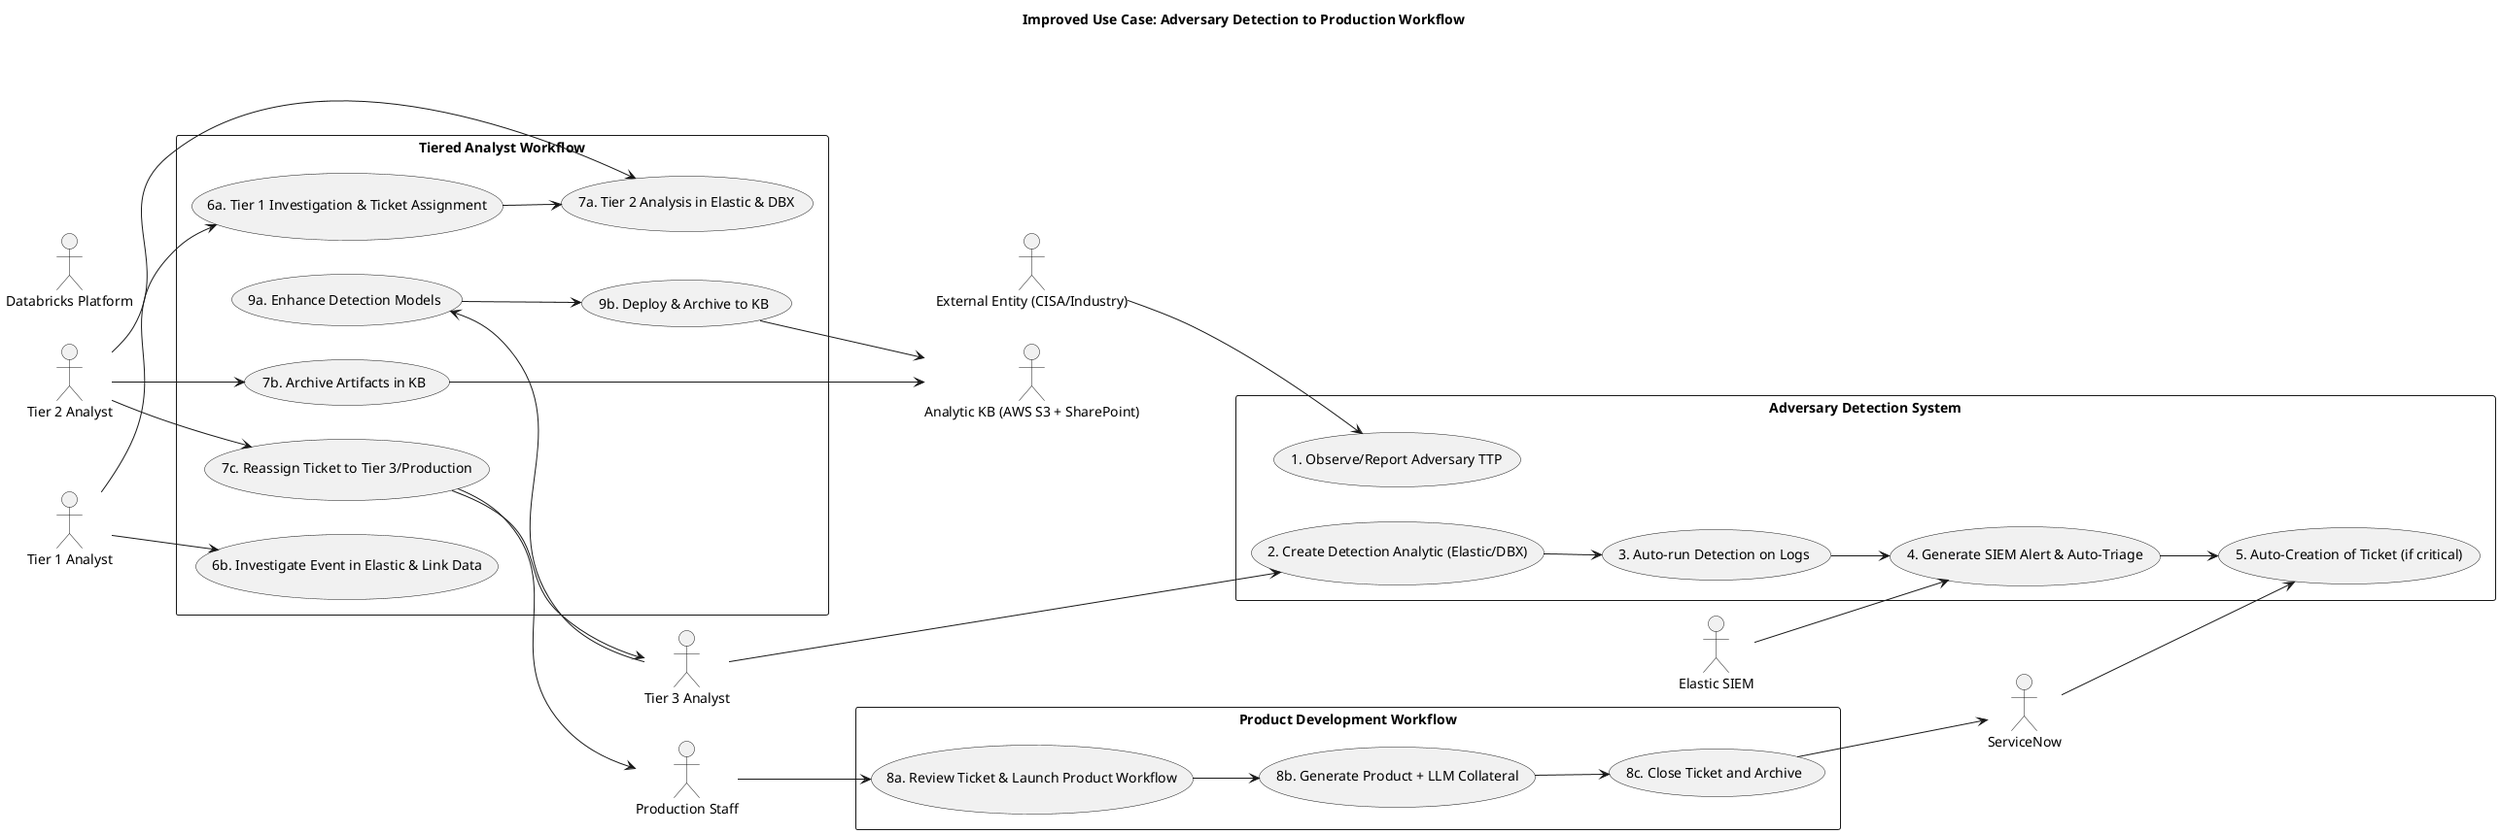 @startuml
	title Improved Use Case: Adversary Detection to Production Workflow
	left to right direction
	
	actor "External Entity (CISA/Industry)" as External
	actor "Tier 3 Analyst" as T3
	actor "Tier 2 Analyst" as T2
	actor "Tier 1 Analyst" as T1
	actor "Production Staff" as Prod
	actor "Elastic SIEM" as Elastic
	actor "Databricks Platform" as DBX
	actor "ServiceNow" as SN
	actor "Analytic KB (AWS S3 + SharePoint)" as KB
	
	rectangle "Adversary Detection System" {
	    usecase "1. Observe/Report Adversary TTP" as UC1
	    usecase "2. Create Detection Analytic (Elastic/DBX)" as UC2
	    usecase "3. Auto-run Detection on Logs" as UC3
	    usecase "4. Generate SIEM Alert & Auto-Triage" as UC4
	    usecase "5. Auto-Creation of Ticket (if critical)" as UC5
	}
	
	rectangle "Tiered Analyst Workflow" {
	    usecase "6a. Tier 1 Investigation & Ticket Assignment" as UC6a
	    usecase "6b. Investigate Event in Elastic & Link Data" as UC6b
	
	    usecase "7a. Tier 2 Analysis in Elastic & DBX" as UC7a
	    usecase "7b. Archive Artifacts in KB" as UC7b
	    usecase "7c. Reassign Ticket to Tier 3/Production" as UC7c
	
	    usecase "9a. Enhance Detection Models" as UC9a
	    usecase "9b. Deploy & Archive to KB" as UC9b
	}
	
	rectangle "Product Development Workflow" {
	    usecase "8a. Review Ticket & Launch Product Workflow" as UC8a
	    usecase "8b. Generate Product + LLM Collateral" as UC8b
	    usecase "8c. Close Ticket and Archive" as UC8c
	}
	
	' Relationships
	External --> UC1
	T3 --> UC2
	UC2 --> UC3
	UC3 --> UC4
	Elastic --> UC4
	UC4 --> UC5
	SN --> UC5
	
	T1 --> UC6a
	T1 --> UC6b
	UC6a --> UC7a
	T2 --> UC7a
	T2 --> UC7b
	T2 --> UC7c
	UC7b --> KB
	UC7c --> T3
	UC7c --> Prod
	
	Prod --> UC8a
	UC8a --> UC8b
	UC8b --> UC8c
	UC8c --> SN
	
	T3 --> UC9a
	UC9a --> UC9b
	UC9b --> KB

@enduml
